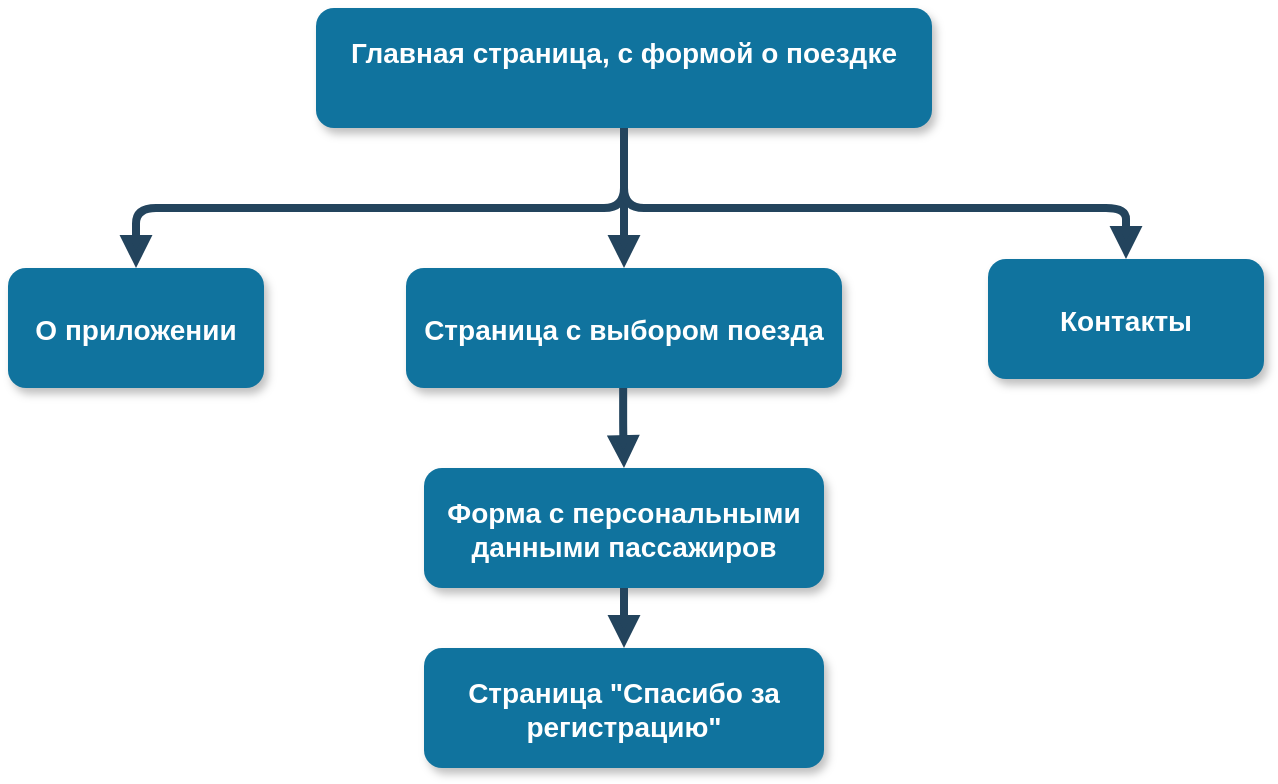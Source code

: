 <mxfile version="20.3.6" type="device"><diagram name="Page-1" id="97916047-d0de-89f5-080d-49f4d83e522f"><mxGraphModel dx="981" dy="548" grid="1" gridSize="10" guides="1" tooltips="1" connect="1" arrows="1" fold="1" page="1" pageScale="1.5" pageWidth="1169" pageHeight="827" background="none" math="0" shadow="0"><root><mxCell id="0"/><mxCell id="1" parent="0"/><mxCell id="2" value="Главная страница, с формой о поездке&#10;" style="rounded=1;fillColor=#10739E;strokeColor=none;shadow=1;gradientColor=none;fontStyle=1;fontColor=#FFFFFF;fontSize=14;" parent="1" vertex="1"><mxGeometry x="614" y="330" width="308" height="60" as="geometry"/></mxCell><mxCell id="4" value="О приложении" style="rounded=1;fillColor=#10739E;strokeColor=none;shadow=1;gradientColor=none;fontStyle=1;fontColor=#FFFFFF;fontSize=14;" parent="1" vertex="1"><mxGeometry x="460" y="460" width="128" height="60" as="geometry"/></mxCell><mxCell id="5" value="Страница с выбором поезда" style="rounded=1;fillColor=#10739E;strokeColor=none;shadow=1;gradientColor=none;fontStyle=1;fontColor=#FFFFFF;fontSize=14;" parent="1" vertex="1"><mxGeometry x="659" y="460" width="218" height="60" as="geometry"/></mxCell><mxCell id="6" value="Контакты" style="rounded=1;fillColor=#10739E;strokeColor=none;shadow=1;gradientColor=none;fontStyle=1;fontColor=#FFFFFF;fontSize=14;" parent="1" vertex="1"><mxGeometry x="950" y="455.5" width="138" height="60" as="geometry"/></mxCell><mxCell id="13" value="Форма с персональными &#10;данными пассажиров" style="rounded=1;fillColor=#10739E;strokeColor=none;shadow=1;gradientColor=none;fontStyle=1;fontColor=#FFFFFF;fontSize=14;" parent="1" vertex="1"><mxGeometry x="668" y="560" width="200" height="60" as="geometry"/></mxCell><mxCell id="14" value="Страница &quot;Спасибо за &#10;регистрацию&quot;" style="rounded=1;fillColor=#10739E;strokeColor=none;shadow=1;gradientColor=none;fontStyle=1;fontColor=#FFFFFF;fontSize=14;" parent="1" vertex="1"><mxGeometry x="668" y="650" width="200" height="60" as="geometry"/></mxCell><mxCell id="30" value="" style="edgeStyle=elbowEdgeStyle;elbow=vertical;strokeWidth=4;endArrow=block;endFill=1;fontStyle=1;strokeColor=#23445D;exitX=0.5;exitY=1;exitDx=0;exitDy=0;" parent="1" source="2" target="5" edge="1"><mxGeometry x="22" y="165.5" width="100" height="100" as="geometry"><mxPoint x="770" y="370" as="sourcePoint"/><mxPoint x="122" y="165.5" as="targetPoint"/></mxGeometry></mxCell><mxCell id="31" value="" style="edgeStyle=elbowEdgeStyle;elbow=vertical;strokeWidth=4;endArrow=block;endFill=1;fontStyle=1;strokeColor=#23445D;exitX=0.5;exitY=1;exitDx=0;exitDy=0;entryX=0.5;entryY=0;entryDx=0;entryDy=0;" parent="1" source="2" target="4" edge="1"><mxGeometry x="22" y="165.5" width="100" height="100" as="geometry"><mxPoint x="770" y="406" as="sourcePoint"/><mxPoint x="122" y="165.5" as="targetPoint"/><Array as="points"><mxPoint x="570" y="430"/></Array></mxGeometry></mxCell><mxCell id="32" value="" style="edgeStyle=elbowEdgeStyle;elbow=vertical;strokeWidth=4;endArrow=block;endFill=1;fontStyle=1;strokeColor=#23445D;exitX=0.5;exitY=1;exitDx=0;exitDy=0;" parent="1" source="2" target="6" edge="1"><mxGeometry x="22" y="165.5" width="100" height="100" as="geometry"><mxPoint x="770" y="350" as="sourcePoint"/><mxPoint x="122" y="165.5" as="targetPoint"/><Array as="points"><mxPoint x="890" y="430"/></Array></mxGeometry></mxCell><mxCell id="42" value="" style="edgeStyle=elbowEdgeStyle;elbow=vertical;strokeWidth=4;endArrow=block;endFill=1;fontStyle=1;strokeColor=#23445D;" parent="1" source="13" target="14" edge="1"><mxGeometry x="62" y="165.5" width="100" height="100" as="geometry"><mxPoint x="62" y="265.5" as="sourcePoint"/><mxPoint x="162" y="165.5" as="targetPoint"/></mxGeometry></mxCell><mxCell id="QnpAYT9w63r2X1xHeU3k-57" value="" style="edgeStyle=elbowEdgeStyle;elbow=vertical;strokeWidth=4;endArrow=block;endFill=1;fontStyle=1;strokeColor=#23445D;entryX=0.5;entryY=0;entryDx=0;entryDy=0;" edge="1" parent="1" target="13"><mxGeometry x="177.08" y="185.5" width="100" height="100" as="geometry"><mxPoint x="767.58" y="520" as="sourcePoint"/><mxPoint x="768" y="550" as="targetPoint"/><Array as="points"/></mxGeometry></mxCell></root></mxGraphModel></diagram></mxfile>